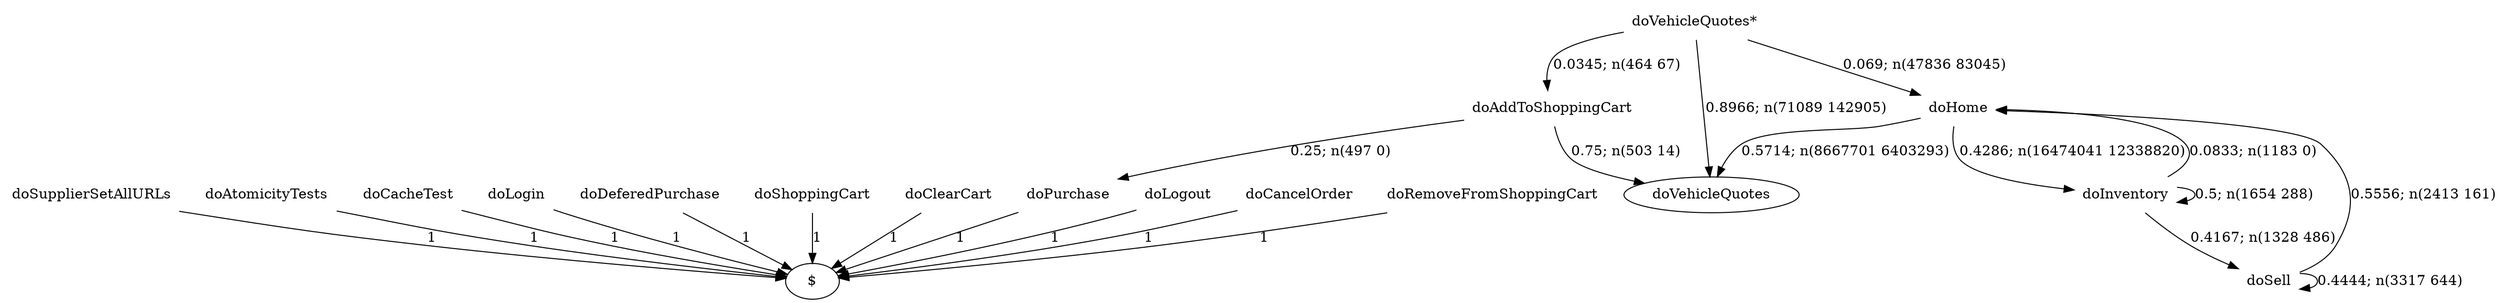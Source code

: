 digraph G {"doVehicleQuotes*" [label="doVehicleQuotes*",shape=none];"doSupplierSetAllURLs" [label="doSupplierSetAllURLs",shape=none];"doAtomicityTests" [label="doAtomicityTests",shape=none];"doCacheTest" [label="doCacheTest",shape=none];"doLogin" [label="doLogin",shape=none];"doAddToShoppingCart" [label="doAddToShoppingCart",shape=none];"doDeferedPurchase" [label="doDeferedPurchase",shape=none];"doHome" [label="doHome",shape=none];"doShoppingCart" [label="doShoppingCart",shape=none];"doClearCart" [label="doClearCart",shape=none];"doPurchase" [label="doPurchase",shape=none];"doInventory" [label="doInventory",shape=none];"doSell" [label="doSell",shape=none];"doLogout" [label="doLogout",shape=none];"doCancelOrder" [label="doCancelOrder",shape=none];"doRemoveFromShoppingCart" [label="doRemoveFromShoppingCart",shape=none];"doVehicleQuotes*"->"doVehicleQuotes" [style=solid,label="0.8966; n(71089 142905)"];"doVehicleQuotes*"->"doAddToShoppingCart" [style=solid,label="0.0345; n(464 67)"];"doVehicleQuotes*"->"doHome" [style=solid,label="0.069; n(47836 83045)"];"doSupplierSetAllURLs"->"$" [style=solid,label="1"];"doAtomicityTests"->"$" [style=solid,label="1"];"doCacheTest"->"$" [style=solid,label="1"];"doLogin"->"$" [style=solid,label="1"];"doAddToShoppingCart"->"doVehicleQuotes" [style=solid,label="0.75; n(503 14)"];"doAddToShoppingCart"->"doPurchase" [style=solid,label="0.25; n(497 0)"];"doDeferedPurchase"->"$" [style=solid,label="1"];"doHome"->"doVehicleQuotes" [style=solid,label="0.5714; n(8667701 6403293)"];"doHome"->"doInventory" [style=solid,label="0.4286; n(16474041 12338820)"];"doShoppingCart"->"$" [style=solid,label="1"];"doClearCart"->"$" [style=solid,label="1"];"doPurchase"->"$" [style=solid,label="1"];"doInventory"->"doHome" [style=solid,label="0.0833; n(1183 0)"];"doInventory"->"doInventory" [style=solid,label="0.5; n(1654 288)"];"doInventory"->"doSell" [style=solid,label="0.4167; n(1328 486)"];"doSell"->"doHome" [style=solid,label="0.5556; n(2413 161)"];"doSell"->"doSell" [style=solid,label="0.4444; n(3317 644)"];"doLogout"->"$" [style=solid,label="1"];"doCancelOrder"->"$" [style=solid,label="1"];"doRemoveFromShoppingCart"->"$" [style=solid,label="1"];}